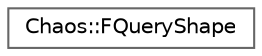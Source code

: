 digraph "Graphical Class Hierarchy"
{
 // INTERACTIVE_SVG=YES
 // LATEX_PDF_SIZE
  bgcolor="transparent";
  edge [fontname=Helvetica,fontsize=10,labelfontname=Helvetica,labelfontsize=10];
  node [fontname=Helvetica,fontsize=10,shape=box,height=0.2,width=0.4];
  rankdir="LR";
  Node0 [id="Node000000",label="Chaos::FQueryShape",height=0.2,width=0.4,color="grey40", fillcolor="white", style="filled",URL="$d4/ddb/structChaos_1_1FQueryShape.html",tooltip=" "];
}
